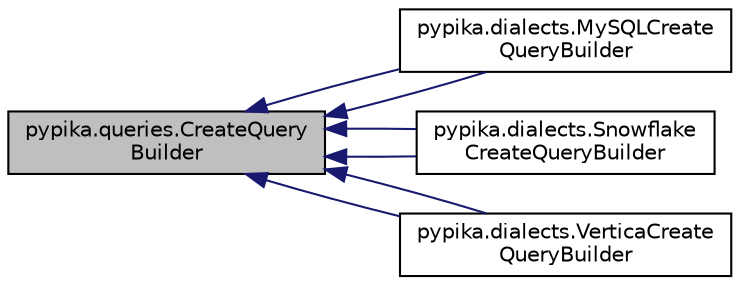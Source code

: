 digraph "pypika.queries.CreateQueryBuilder"
{
 // LATEX_PDF_SIZE
  edge [fontname="Helvetica",fontsize="10",labelfontname="Helvetica",labelfontsize="10"];
  node [fontname="Helvetica",fontsize="10",shape=record];
  rankdir="LR";
  Node1 [label="pypika.queries.CreateQuery\lBuilder",height=0.2,width=0.4,color="black", fillcolor="grey75", style="filled", fontcolor="black",tooltip=" "];
  Node1 -> Node2 [dir="back",color="midnightblue",fontsize="10",style="solid",fontname="Helvetica"];
  Node2 [label="pypika.dialects.MySQLCreate\lQueryBuilder",height=0.2,width=0.4,color="black", fillcolor="white", style="filled",URL="$classpypika_1_1dialects_1_1MySQLCreateQueryBuilder.html",tooltip=" "];
  Node1 -> Node2 [dir="back",color="midnightblue",fontsize="10",style="solid",fontname="Helvetica"];
  Node1 -> Node3 [dir="back",color="midnightblue",fontsize="10",style="solid",fontname="Helvetica"];
  Node3 [label="pypika.dialects.Snowflake\lCreateQueryBuilder",height=0.2,width=0.4,color="black", fillcolor="white", style="filled",URL="$classpypika_1_1dialects_1_1SnowflakeCreateQueryBuilder.html",tooltip=" "];
  Node1 -> Node3 [dir="back",color="midnightblue",fontsize="10",style="solid",fontname="Helvetica"];
  Node1 -> Node4 [dir="back",color="midnightblue",fontsize="10",style="solid",fontname="Helvetica"];
  Node4 [label="pypika.dialects.VerticaCreate\lQueryBuilder",height=0.2,width=0.4,color="black", fillcolor="white", style="filled",URL="$classpypika_1_1dialects_1_1VerticaCreateQueryBuilder.html",tooltip=" "];
  Node1 -> Node4 [dir="back",color="midnightblue",fontsize="10",style="solid",fontname="Helvetica"];
}
